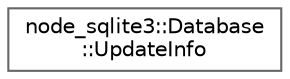 digraph "Graphical Class Hierarchy"
{
 // LATEX_PDF_SIZE
  bgcolor="transparent";
  edge [fontname=Helvetica,fontsize=10,labelfontname=Helvetica,labelfontsize=10];
  node [fontname=Helvetica,fontsize=10,shape=box,height=0.2,width=0.4];
  rankdir="LR";
  Node0 [id="Node000000",label="node_sqlite3::Database\l::UpdateInfo",height=0.2,width=0.4,color="grey40", fillcolor="white", style="filled",URL="$structnode__sqlite3_1_1_database_1_1_update_info.html",tooltip=" "];
}

